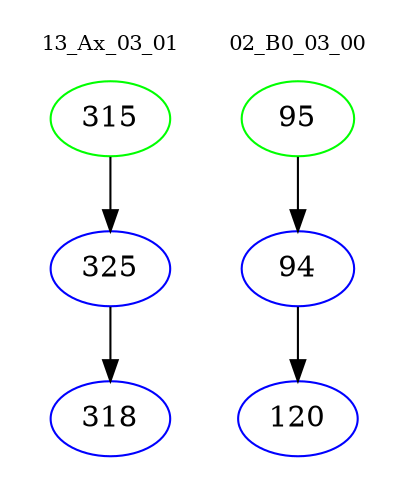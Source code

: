 digraph{
subgraph cluster_0 {
color = white
label = "13_Ax_03_01";
fontsize=10;
T0_315 [label="315", color="green"]
T0_315 -> T0_325 [color="black"]
T0_325 [label="325", color="blue"]
T0_325 -> T0_318 [color="black"]
T0_318 [label="318", color="blue"]
}
subgraph cluster_1 {
color = white
label = "02_B0_03_00";
fontsize=10;
T1_95 [label="95", color="green"]
T1_95 -> T1_94 [color="black"]
T1_94 [label="94", color="blue"]
T1_94 -> T1_120 [color="black"]
T1_120 [label="120", color="blue"]
}
}
